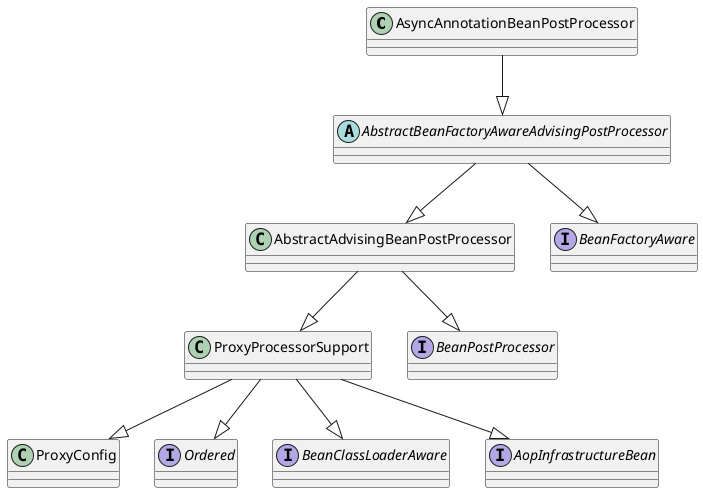 @startuml
class AsyncAnnotationBeanPostProcessor
abstract class  AbstractBeanFactoryAwareAdvisingPostProcessor
class AbstractAdvisingBeanPostProcessor
class ProxyProcessorSupport
class ProxyConfig

interface BeanFactoryAware
interface BeanPostProcessor
interface Ordered
interface BeanClassLoaderAware
interface AopInfrastructureBean

AsyncAnnotationBeanPostProcessor --|> AbstractBeanFactoryAwareAdvisingPostProcessor

AbstractBeanFactoryAwareAdvisingPostProcessor --|> AbstractAdvisingBeanPostProcessor
AbstractBeanFactoryAwareAdvisingPostProcessor --|> BeanFactoryAware

AbstractAdvisingBeanPostProcessor --|> ProxyProcessorSupport
AbstractAdvisingBeanPostProcessor --|> BeanPostProcessor

ProxyProcessorSupport --|> ProxyConfig
ProxyProcessorSupport --|> Ordered
ProxyProcessorSupport --|> BeanClassLoaderAware
ProxyProcessorSupport --|> AopInfrastructureBean
@enduml